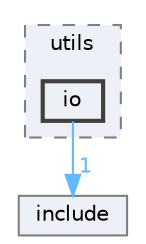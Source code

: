 digraph "io"
{
 // INTERACTIVE_SVG=YES
 // LATEX_PDF_SIZE
  bgcolor="transparent";
  edge [fontname=Helvetica,fontsize=10,labelfontname=Helvetica,labelfontsize=10];
  node [fontname=Helvetica,fontsize=10,shape=box,height=0.2,width=0.4];
  compound=true
  subgraph clusterdir_c131034057e02e1eae9fabc5bf404e0f {
    graph [ bgcolor="#edf0f7", pencolor="grey50", label="utils", fontname=Helvetica,fontsize=10 style="filled,dashed", URL="dir_c131034057e02e1eae9fabc5bf404e0f.html",tooltip=""]
  dir_b342747935081d792740b832efd1d6d6 [label="io", fillcolor="#edf0f7", color="grey25", style="filled,bold", URL="dir_b342747935081d792740b832efd1d6d6.html",tooltip=""];
  }
  dir_d6529833b28cf7034848d180a0eb120f [label="include", fillcolor="#edf0f7", color="grey50", style="filled", URL="dir_d6529833b28cf7034848d180a0eb120f.html",tooltip=""];
  dir_b342747935081d792740b832efd1d6d6->dir_d6529833b28cf7034848d180a0eb120f [headlabel="1", labeldistance=1.5 headhref="dir_000017_000013.html" href="dir_000017_000013.html" color="steelblue1" fontcolor="steelblue1"];
}
